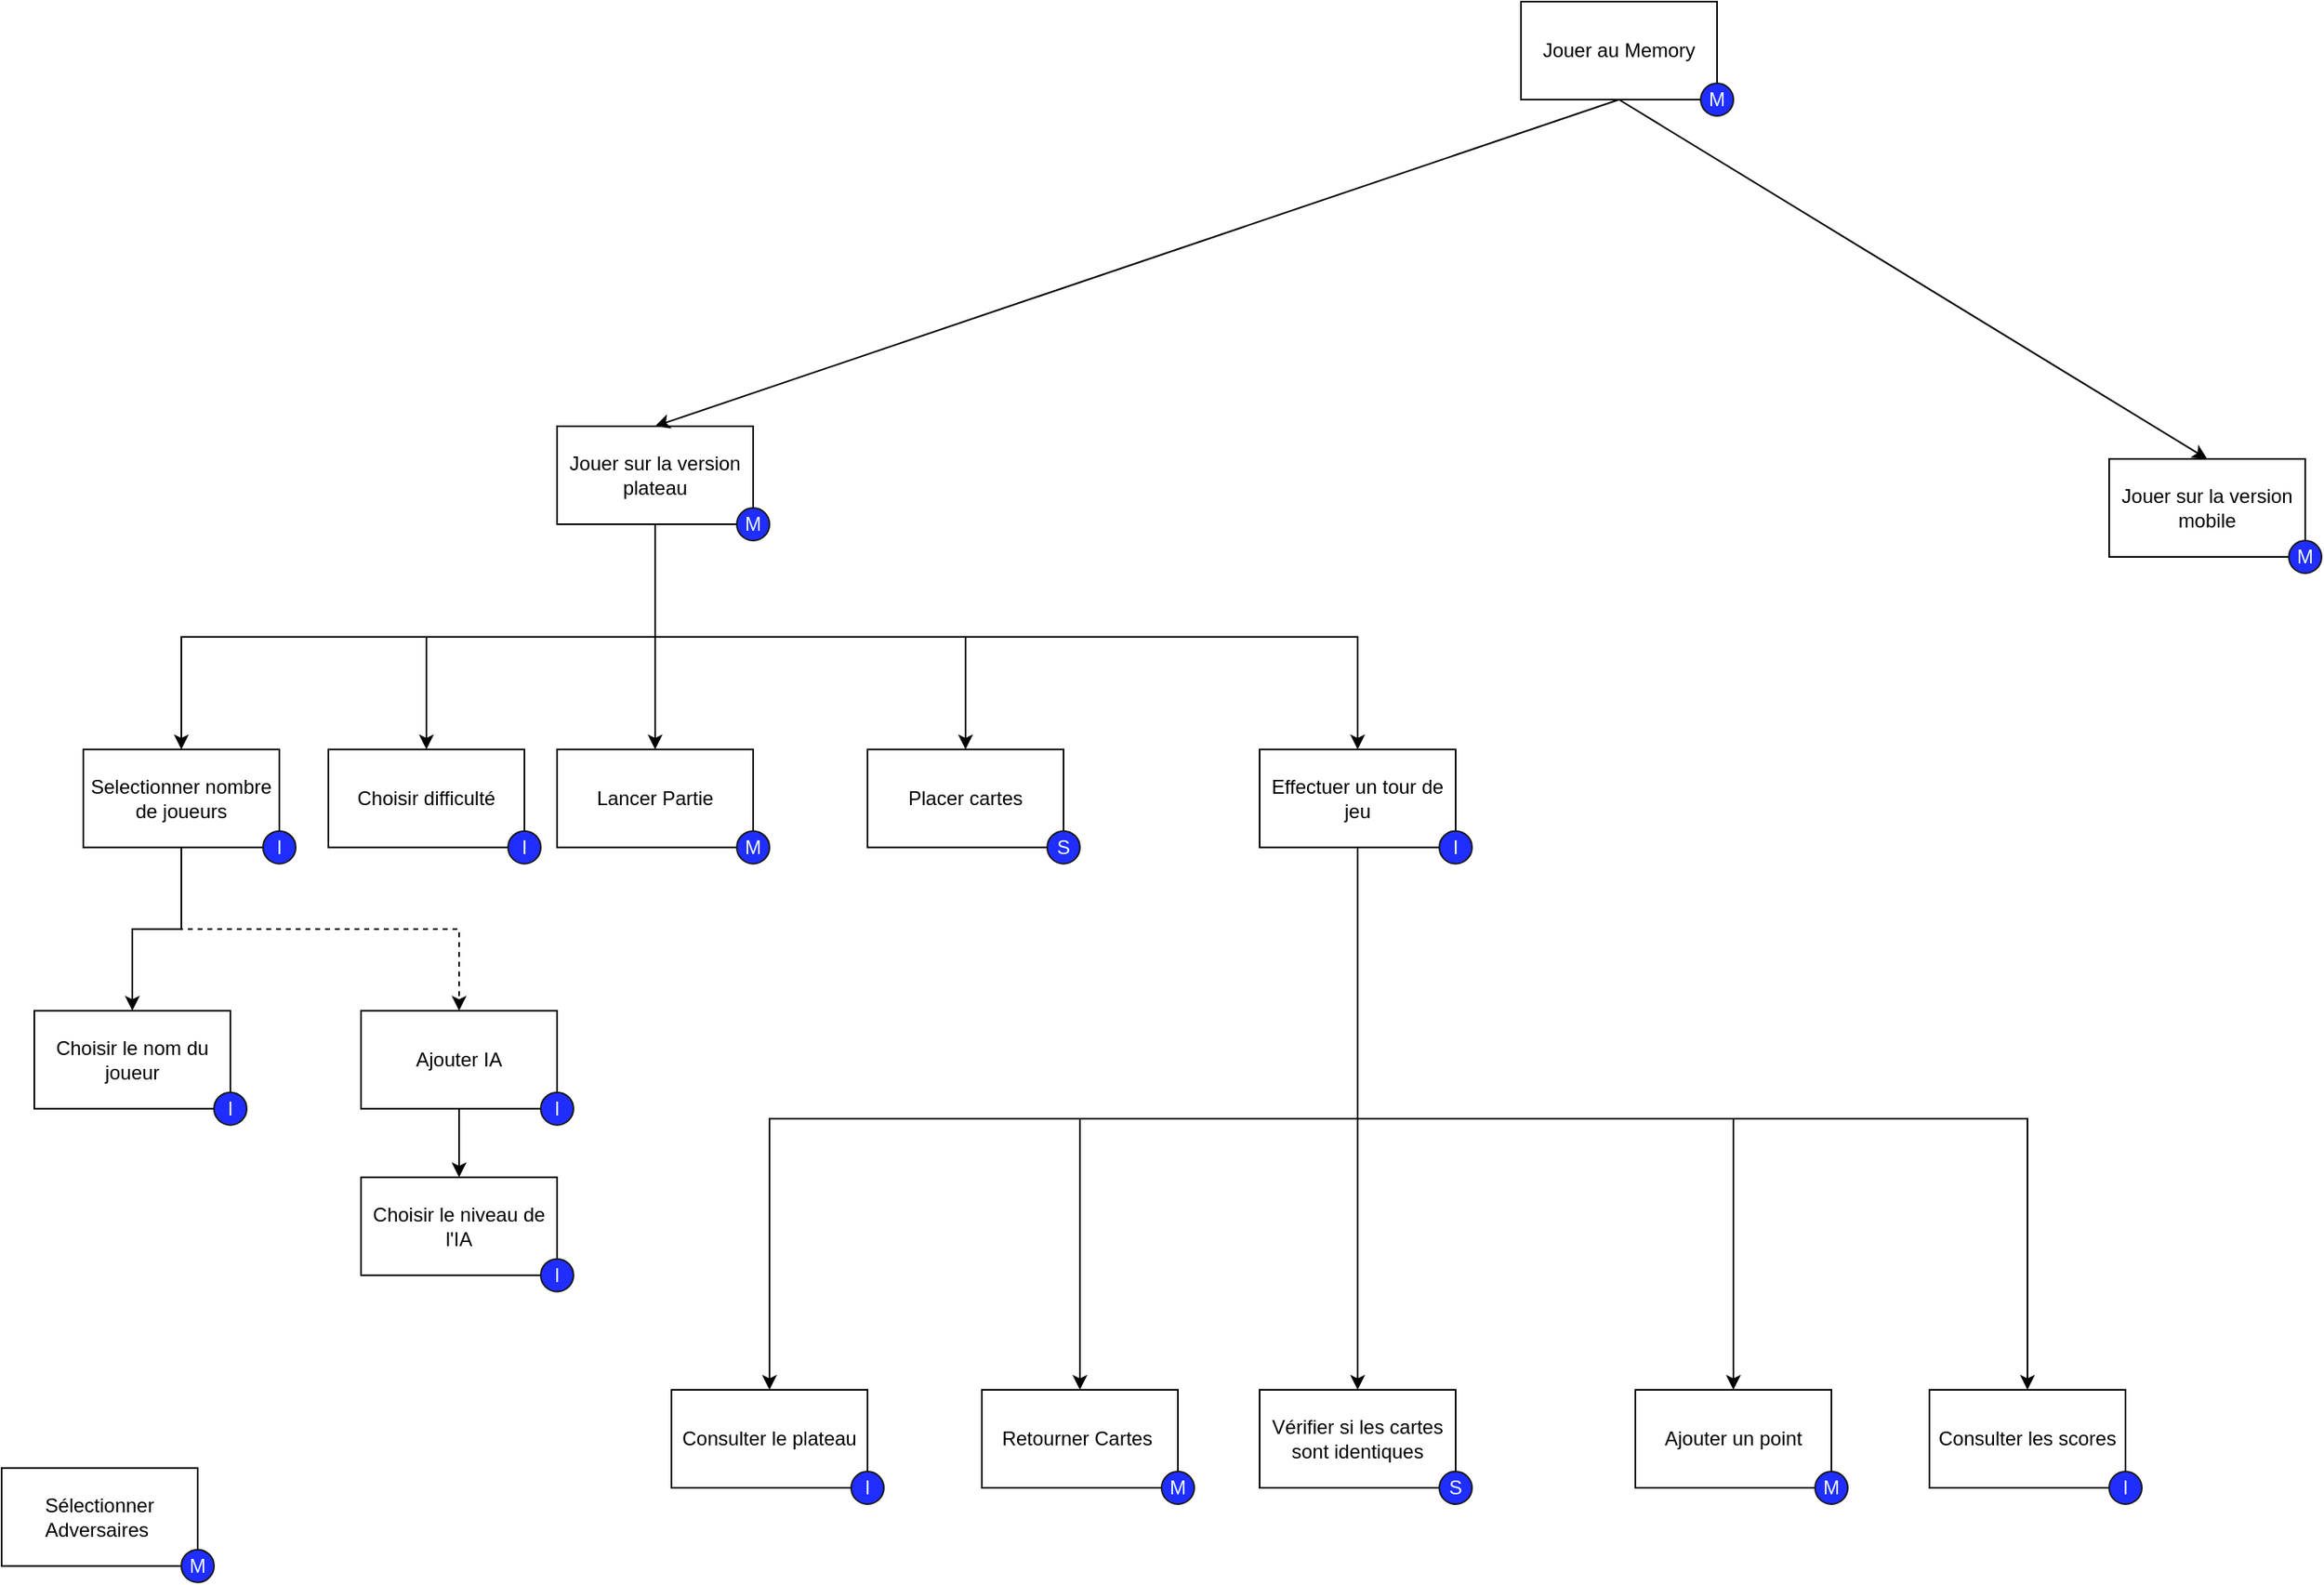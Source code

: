 <mxfile version="12.6.7" type="device"><diagram id="mMM9uRx89OrP2vr7z9nd" name="Taches globales"><mxGraphModel dx="2591" dy="2487" grid="1" gridSize="10" guides="1" tooltips="1" connect="1" arrows="1" fold="1" page="1" pageScale="1" pageWidth="1169" pageHeight="827" math="0" shadow="0"><root><mxCell id="0"/><mxCell id="1" parent="0"/><mxCell id="a_IokKeragzced5FiLWp-1" value="" style="group" parent="1" vertex="1" connectable="0"><mxGeometry x="760" y="-860" width="130" height="70" as="geometry"/></mxCell><mxCell id="a_IokKeragzced5FiLWp-2" value="Jouer au Memory" style="rounded=0;whiteSpace=wrap;html=1;" parent="a_IokKeragzced5FiLWp-1" vertex="1"><mxGeometry width="120" height="60" as="geometry"/></mxCell><mxCell id="a_IokKeragzced5FiLWp-3" value="M" style="ellipse;whiteSpace=wrap;html=1;aspect=fixed;shadow=0;strokeColor=#171717;fillColor=#1F2EFF;gradientColor=none;fontColor=#F2FDFF;" parent="a_IokKeragzced5FiLWp-1" vertex="1"><mxGeometry x="110" y="50" width="20" height="20" as="geometry"/></mxCell><mxCell id="UViaAIrXT6B3N2dlK8vL-2" value="" style="group" parent="1" connectable="0" vertex="1"><mxGeometry x="430" y="-10" width="130" height="70" as="geometry"/></mxCell><mxCell id="UViaAIrXT6B3N2dlK8vL-3" value="Retourner Cartes&amp;nbsp;&lt;br&gt;" style="rounded=0;whiteSpace=wrap;html=1;" parent="UViaAIrXT6B3N2dlK8vL-2" vertex="1"><mxGeometry width="120" height="60" as="geometry"/></mxCell><mxCell id="UViaAIrXT6B3N2dlK8vL-4" value="M" style="ellipse;whiteSpace=wrap;html=1;aspect=fixed;shadow=0;strokeColor=#171717;fillColor=#1F2EFF;gradientColor=none;fontColor=#F2FDFF;" parent="UViaAIrXT6B3N2dlK8vL-2" vertex="1"><mxGeometry x="110" y="50" width="20" height="20" as="geometry"/></mxCell><mxCell id="a_IokKeragzced5FiLWp-14" value="" style="group" parent="1" vertex="1" connectable="0"><mxGeometry x="360" y="-402.14" width="130" height="70" as="geometry"/></mxCell><mxCell id="a_IokKeragzced5FiLWp-15" value="Placer cartes" style="rounded=0;whiteSpace=wrap;html=1;" parent="a_IokKeragzced5FiLWp-14" vertex="1"><mxGeometry width="120" height="60" as="geometry"/></mxCell><mxCell id="a_IokKeragzced5FiLWp-16" value="S" style="ellipse;whiteSpace=wrap;html=1;aspect=fixed;shadow=0;strokeColor=#171717;fillColor=#1F2EFF;gradientColor=none;fontColor=#F2FDFF;" parent="a_IokKeragzced5FiLWp-14" vertex="1"><mxGeometry x="110" y="50" width="20" height="20" as="geometry"/></mxCell><mxCell id="a_IokKeragzced5FiLWp-20" value="" style="group" parent="1" vertex="1" connectable="0"><mxGeometry x="170" y="-600" width="130" height="70" as="geometry"/></mxCell><mxCell id="a_IokKeragzced5FiLWp-5" value="Jouer sur la version plateau&lt;br&gt;" style="rounded=0;whiteSpace=wrap;html=1;" parent="a_IokKeragzced5FiLWp-20" vertex="1"><mxGeometry width="120" height="60" as="geometry"/></mxCell><mxCell id="a_IokKeragzced5FiLWp-6" value="M" style="ellipse;whiteSpace=wrap;html=1;aspect=fixed;shadow=0;strokeColor=#171717;fillColor=#1F2EFF;gradientColor=none;fontColor=#F2FDFF;" parent="a_IokKeragzced5FiLWp-20" vertex="1"><mxGeometry x="110" y="50" width="20" height="20" as="geometry"/></mxCell><mxCell id="a_IokKeragzced5FiLWp-21" value="" style="group" parent="1" vertex="1" connectable="0"><mxGeometry x="-120" y="-402.14" width="130" height="70" as="geometry"/></mxCell><mxCell id="a_IokKeragzced5FiLWp-22" value="Selectionner nombre de joueurs" style="rounded=0;whiteSpace=wrap;html=1;" parent="a_IokKeragzced5FiLWp-21" vertex="1"><mxGeometry width="120" height="60" as="geometry"/></mxCell><mxCell id="a_IokKeragzced5FiLWp-23" value="I" style="ellipse;whiteSpace=wrap;html=1;aspect=fixed;shadow=0;strokeColor=#171717;fillColor=#1F2EFF;gradientColor=none;fontColor=#F2FDFF;" parent="a_IokKeragzced5FiLWp-21" vertex="1"><mxGeometry x="110" y="50" width="20" height="20" as="geometry"/></mxCell><mxCell id="a_IokKeragzced5FiLWp-24" value="" style="group" parent="1" vertex="1" connectable="0"><mxGeometry x="30" y="-402.14" width="130" height="70" as="geometry"/></mxCell><mxCell id="a_IokKeragzced5FiLWp-25" value="Choisir difficulté" style="rounded=0;whiteSpace=wrap;html=1;" parent="a_IokKeragzced5FiLWp-24" vertex="1"><mxGeometry width="120" height="60" as="geometry"/></mxCell><mxCell id="a_IokKeragzced5FiLWp-26" value="I" style="ellipse;whiteSpace=wrap;html=1;aspect=fixed;shadow=0;strokeColor=#171717;fillColor=#1F2EFF;gradientColor=none;fontColor=#F2FDFF;" parent="a_IokKeragzced5FiLWp-24" vertex="1"><mxGeometry x="110" y="50" width="20" height="20" as="geometry"/></mxCell><mxCell id="a_IokKeragzced5FiLWp-27" value="Aj" style="group" parent="1" vertex="1" connectable="0"><mxGeometry x="50" y="-242.14" width="130" height="70" as="geometry"/></mxCell><mxCell id="a_IokKeragzced5FiLWp-28" value="Ajouter IA" style="rounded=0;whiteSpace=wrap;html=1;" parent="a_IokKeragzced5FiLWp-27" vertex="1"><mxGeometry width="120" height="60" as="geometry"/></mxCell><mxCell id="a_IokKeragzced5FiLWp-29" value="I" style="ellipse;whiteSpace=wrap;html=1;aspect=fixed;shadow=0;strokeColor=#171717;fillColor=#1F2EFF;gradientColor=none;fontColor=#F2FDFF;" parent="a_IokKeragzced5FiLWp-27" vertex="1"><mxGeometry x="110" y="50" width="20" height="20" as="geometry"/></mxCell><mxCell id="a_IokKeragzced5FiLWp-30" value="Choisir" style="group" parent="1" vertex="1" connectable="0"><mxGeometry x="50" y="-140.14" width="130" height="70" as="geometry"/></mxCell><mxCell id="a_IokKeragzced5FiLWp-31" value="Choisir le niveau de l'IA" style="rounded=0;whiteSpace=wrap;html=1;" parent="a_IokKeragzced5FiLWp-30" vertex="1"><mxGeometry width="120" height="60" as="geometry"/></mxCell><mxCell id="a_IokKeragzced5FiLWp-32" value="I" style="ellipse;whiteSpace=wrap;html=1;aspect=fixed;shadow=0;strokeColor=#171717;fillColor=#1F2EFF;gradientColor=none;fontColor=#F2FDFF;" parent="a_IokKeragzced5FiLWp-30" vertex="1"><mxGeometry x="110" y="50" width="20" height="20" as="geometry"/></mxCell><mxCell id="a_IokKeragzced5FiLWp-33" value="" style="group" parent="1" vertex="1" connectable="0"><mxGeometry x="600" y="-402.14" width="130" height="70" as="geometry"/></mxCell><mxCell id="a_IokKeragzced5FiLWp-34" value="Effectuer un tour de jeu" style="rounded=0;whiteSpace=wrap;html=1;" parent="a_IokKeragzced5FiLWp-33" vertex="1"><mxGeometry width="120" height="60" as="geometry"/></mxCell><mxCell id="a_IokKeragzced5FiLWp-35" value="I" style="ellipse;whiteSpace=wrap;html=1;aspect=fixed;shadow=0;strokeColor=#171717;fillColor=#1F2EFF;gradientColor=none;fontColor=#F2FDFF;" parent="a_IokKeragzced5FiLWp-33" vertex="1"><mxGeometry x="110" y="50" width="20" height="20" as="geometry"/></mxCell><mxCell id="a_IokKeragzced5FiLWp-36" value="" style="group" parent="1" vertex="1" connectable="0"><mxGeometry x="600" y="-10" width="130" height="70" as="geometry"/></mxCell><mxCell id="a_IokKeragzced5FiLWp-37" value="Vérifier si les cartes sont identiques" style="rounded=0;whiteSpace=wrap;html=1;" parent="a_IokKeragzced5FiLWp-36" vertex="1"><mxGeometry width="120" height="60" as="geometry"/></mxCell><mxCell id="a_IokKeragzced5FiLWp-38" value="S" style="ellipse;whiteSpace=wrap;html=1;aspect=fixed;shadow=0;strokeColor=#171717;fillColor=#1F2EFF;gradientColor=none;fontColor=#F2FDFF;" parent="a_IokKeragzced5FiLWp-36" vertex="1"><mxGeometry x="110" y="50" width="20" height="20" as="geometry"/></mxCell><mxCell id="UViaAIrXT6B3N2dlK8vL-28" value="" style="group" parent="1" connectable="0" vertex="1"><mxGeometry x="830" y="-10" width="130" height="70" as="geometry"/></mxCell><mxCell id="UViaAIrXT6B3N2dlK8vL-29" value="Ajouter un&amp;nbsp;point" style="rounded=0;whiteSpace=wrap;html=1;" parent="UViaAIrXT6B3N2dlK8vL-28" vertex="1"><mxGeometry width="120" height="60" as="geometry"/></mxCell><mxCell id="UViaAIrXT6B3N2dlK8vL-30" value="M" style="ellipse;whiteSpace=wrap;html=1;aspect=fixed;shadow=0;strokeColor=#171717;fillColor=#1F2EFF;gradientColor=none;fontColor=#F2FDFF;" parent="UViaAIrXT6B3N2dlK8vL-28" vertex="1"><mxGeometry x="110" y="50" width="20" height="20" as="geometry"/></mxCell><mxCell id="a_IokKeragzced5FiLWp-39" value="" style="group" parent="1" vertex="1" connectable="0"><mxGeometry x="1010" y="-10" width="130" height="70" as="geometry"/></mxCell><mxCell id="a_IokKeragzced5FiLWp-40" value="Consulter les scores" style="rounded=0;whiteSpace=wrap;html=1;" parent="a_IokKeragzced5FiLWp-39" vertex="1"><mxGeometry width="120" height="60" as="geometry"/></mxCell><mxCell id="a_IokKeragzced5FiLWp-41" value="I" style="ellipse;whiteSpace=wrap;html=1;aspect=fixed;shadow=0;strokeColor=#171717;fillColor=#1F2EFF;gradientColor=none;fontColor=#F2FDFF;" parent="a_IokKeragzced5FiLWp-39" vertex="1"><mxGeometry x="110" y="50" width="20" height="20" as="geometry"/></mxCell><mxCell id="a_IokKeragzced5FiLWp-42" value="" style="group" parent="1" vertex="1" connectable="0"><mxGeometry x="1120" y="-580" width="130" height="70" as="geometry"/></mxCell><mxCell id="a_IokKeragzced5FiLWp-43" value="Jouer sur la version mobile" style="rounded=0;whiteSpace=wrap;html=1;" parent="a_IokKeragzced5FiLWp-42" vertex="1"><mxGeometry width="120" height="60" as="geometry"/></mxCell><mxCell id="a_IokKeragzced5FiLWp-44" value="M" style="ellipse;whiteSpace=wrap;html=1;aspect=fixed;shadow=0;strokeColor=#171717;fillColor=#1F2EFF;gradientColor=none;fontColor=#F2FDFF;" parent="a_IokKeragzced5FiLWp-42" vertex="1"><mxGeometry x="110" y="50" width="20" height="20" as="geometry"/></mxCell><mxCell id="UViaAIrXT6B3N2dlK8vL-35" value="" style="group" parent="1" connectable="0" vertex="1"><mxGeometry x="170" y="-402.14" width="130" height="70" as="geometry"/></mxCell><mxCell id="UViaAIrXT6B3N2dlK8vL-36" value="Lancer Partie" style="rounded=0;whiteSpace=wrap;html=1;" parent="UViaAIrXT6B3N2dlK8vL-35" vertex="1"><mxGeometry width="120" height="60" as="geometry"/></mxCell><mxCell id="UViaAIrXT6B3N2dlK8vL-37" value="M" style="ellipse;whiteSpace=wrap;html=1;aspect=fixed;shadow=0;strokeColor=#171717;fillColor=#1F2EFF;gradientColor=none;fontColor=#F2FDFF;" parent="UViaAIrXT6B3N2dlK8vL-35" vertex="1"><mxGeometry x="110" y="50" width="20" height="20" as="geometry"/></mxCell><mxCell id="UViaAIrXT6B3N2dlK8vL-38" value="" style="group" parent="1" connectable="0" vertex="1"><mxGeometry x="-170" y="37.86" width="130" height="70" as="geometry"/></mxCell><mxCell id="UViaAIrXT6B3N2dlK8vL-39" value="Sélectionner Adversaires&amp;nbsp;" style="rounded=0;whiteSpace=wrap;html=1;" parent="UViaAIrXT6B3N2dlK8vL-38" vertex="1"><mxGeometry width="120" height="60" as="geometry"/></mxCell><mxCell id="UViaAIrXT6B3N2dlK8vL-40" value="M" style="ellipse;whiteSpace=wrap;html=1;aspect=fixed;shadow=0;strokeColor=#171717;fillColor=#1F2EFF;gradientColor=none;fontColor=#F2FDFF;" parent="UViaAIrXT6B3N2dlK8vL-38" vertex="1"><mxGeometry x="110" y="50" width="20" height="20" as="geometry"/></mxCell><mxCell id="a_IokKeragzced5FiLWp-46" value="" style="group" parent="1" vertex="1" connectable="0"><mxGeometry x="-150" y="-242.14" width="130" height="70" as="geometry"/></mxCell><mxCell id="a_IokKeragzced5FiLWp-47" value="Choisir le nom du joueur" style="rounded=0;whiteSpace=wrap;html=1;" parent="a_IokKeragzced5FiLWp-46" vertex="1"><mxGeometry width="120" height="60" as="geometry"/></mxCell><mxCell id="a_IokKeragzced5FiLWp-48" value="I" style="ellipse;whiteSpace=wrap;html=1;aspect=fixed;shadow=0;strokeColor=#171717;fillColor=#1F2EFF;gradientColor=none;fontColor=#F2FDFF;" parent="a_IokKeragzced5FiLWp-46" vertex="1"><mxGeometry x="110" y="50" width="20" height="20" as="geometry"/></mxCell><mxCell id="a_IokKeragzced5FiLWp-49" style="rounded=0;orthogonalLoop=1;jettySize=auto;html=1;exitX=0.5;exitY=1;exitDx=0;exitDy=0;entryX=0.5;entryY=0;entryDx=0;entryDy=0;" parent="1" source="a_IokKeragzced5FiLWp-2" target="a_IokKeragzced5FiLWp-5" edge="1"><mxGeometry relative="1" as="geometry"/></mxCell><mxCell id="a_IokKeragzced5FiLWp-50" style="rounded=0;orthogonalLoop=1;jettySize=auto;html=1;exitX=0.5;exitY=1;exitDx=0;exitDy=0;entryX=0.5;entryY=0;entryDx=0;entryDy=0;" parent="1" source="a_IokKeragzced5FiLWp-2" target="a_IokKeragzced5FiLWp-43" edge="1"><mxGeometry relative="1" as="geometry"/></mxCell><mxCell id="a_IokKeragzced5FiLWp-51" style="edgeStyle=orthogonalEdgeStyle;rounded=0;orthogonalLoop=1;jettySize=auto;html=1;exitX=0.5;exitY=1;exitDx=0;exitDy=0;entryX=0.5;entryY=0;entryDx=0;entryDy=0;" parent="1" source="a_IokKeragzced5FiLWp-5" target="a_IokKeragzced5FiLWp-22" edge="1"><mxGeometry relative="1" as="geometry"><mxPoint x="40" y="-482.14" as="targetPoint"/></mxGeometry></mxCell><mxCell id="a_IokKeragzced5FiLWp-52" style="edgeStyle=orthogonalEdgeStyle;rounded=0;orthogonalLoop=1;jettySize=auto;html=1;exitX=0.5;exitY=1;exitDx=0;exitDy=0;entryX=0.5;entryY=0;entryDx=0;entryDy=0;" parent="1" source="a_IokKeragzced5FiLWp-22" target="a_IokKeragzced5FiLWp-47" edge="1"><mxGeometry relative="1" as="geometry"/></mxCell><mxCell id="a_IokKeragzced5FiLWp-53" style="edgeStyle=orthogonalEdgeStyle;rounded=0;orthogonalLoop=1;jettySize=auto;html=1;exitX=0.5;exitY=1;exitDx=0;exitDy=0;entryX=0.5;entryY=0;entryDx=0;entryDy=0;dashed=1;" parent="1" source="a_IokKeragzced5FiLWp-22" target="a_IokKeragzced5FiLWp-28" edge="1"><mxGeometry relative="1" as="geometry"/></mxCell><mxCell id="a_IokKeragzced5FiLWp-56" style="edgeStyle=orthogonalEdgeStyle;rounded=0;orthogonalLoop=1;jettySize=auto;html=1;exitX=0.5;exitY=1;exitDx=0;exitDy=0;entryX=0.5;entryY=0;entryDx=0;entryDy=0;" parent="1" source="a_IokKeragzced5FiLWp-5" target="a_IokKeragzced5FiLWp-15" edge="1"><mxGeometry relative="1" as="geometry"/></mxCell><mxCell id="a_IokKeragzced5FiLWp-57" style="edgeStyle=orthogonalEdgeStyle;rounded=0;orthogonalLoop=1;jettySize=auto;html=1;exitX=0.5;exitY=1;exitDx=0;exitDy=0;entryX=0.5;entryY=0;entryDx=0;entryDy=0;" parent="1" source="a_IokKeragzced5FiLWp-5" target="UViaAIrXT6B3N2dlK8vL-36" edge="1"><mxGeometry relative="1" as="geometry"><mxPoint x="310" y="-502.14" as="targetPoint"/></mxGeometry></mxCell><mxCell id="a_IokKeragzced5FiLWp-59" style="edgeStyle=orthogonalEdgeStyle;rounded=0;orthogonalLoop=1;jettySize=auto;html=1;exitX=0.5;exitY=1;exitDx=0;exitDy=0;entryX=0.5;entryY=0;entryDx=0;entryDy=0;" parent="1" source="a_IokKeragzced5FiLWp-28" target="a_IokKeragzced5FiLWp-31" edge="1"><mxGeometry relative="1" as="geometry"/></mxCell><mxCell id="a_IokKeragzced5FiLWp-60" style="edgeStyle=orthogonalEdgeStyle;rounded=0;orthogonalLoop=1;jettySize=auto;html=1;exitX=0.5;exitY=1;exitDx=0;exitDy=0;entryX=0.5;entryY=0;entryDx=0;entryDy=0;" parent="1" source="a_IokKeragzced5FiLWp-5" target="a_IokKeragzced5FiLWp-34" edge="1"><mxGeometry relative="1" as="geometry"/></mxCell><mxCell id="a_IokKeragzced5FiLWp-61" style="edgeStyle=orthogonalEdgeStyle;rounded=0;orthogonalLoop=1;jettySize=auto;html=1;exitX=0.5;exitY=1;exitDx=0;exitDy=0;entryX=0.5;entryY=0;entryDx=0;entryDy=0;" parent="1" source="a_IokKeragzced5FiLWp-5" target="a_IokKeragzced5FiLWp-25" edge="1"><mxGeometry relative="1" as="geometry"/></mxCell><mxCell id="a_IokKeragzced5FiLWp-68" style="edgeStyle=orthogonalEdgeStyle;rounded=0;orthogonalLoop=1;jettySize=auto;html=1;exitX=0.5;exitY=1;exitDx=0;exitDy=0;entryX=0.5;entryY=0;entryDx=0;entryDy=0;" parent="1" source="a_IokKeragzced5FiLWp-34" target="a_IokKeragzced5FiLWp-40" edge="1"><mxGeometry relative="1" as="geometry"/></mxCell><mxCell id="a_IokKeragzced5FiLWp-69" value="" style="group" parent="1" vertex="1" connectable="0"><mxGeometry x="240" y="-10" width="130" height="70" as="geometry"/></mxCell><mxCell id="a_IokKeragzced5FiLWp-70" value="Consulter le plateau" style="rounded=0;whiteSpace=wrap;html=1;" parent="a_IokKeragzced5FiLWp-69" vertex="1"><mxGeometry width="120" height="60" as="geometry"/></mxCell><mxCell id="a_IokKeragzced5FiLWp-71" value="I" style="ellipse;whiteSpace=wrap;html=1;aspect=fixed;shadow=0;strokeColor=#171717;fillColor=#1F2EFF;gradientColor=none;fontColor=#F2FDFF;" parent="a_IokKeragzced5FiLWp-69" vertex="1"><mxGeometry x="110" y="50" width="20" height="20" as="geometry"/></mxCell><mxCell id="a_IokKeragzced5FiLWp-72" style="edgeStyle=orthogonalEdgeStyle;rounded=0;orthogonalLoop=1;jettySize=auto;html=1;exitX=0.5;exitY=1;exitDx=0;exitDy=0;entryX=0.5;entryY=0;entryDx=0;entryDy=0;" parent="1" source="a_IokKeragzced5FiLWp-34" target="a_IokKeragzced5FiLWp-70" edge="1"><mxGeometry relative="1" as="geometry"/></mxCell><mxCell id="pfcC6CUE0XiIDHo0n1hu-1" style="edgeStyle=orthogonalEdgeStyle;rounded=0;orthogonalLoop=1;jettySize=auto;html=1;exitX=0.5;exitY=1;exitDx=0;exitDy=0;entryX=0.5;entryY=0;entryDx=0;entryDy=0;" parent="1" source="a_IokKeragzced5FiLWp-34" target="UViaAIrXT6B3N2dlK8vL-3" edge="1"><mxGeometry relative="1" as="geometry"/></mxCell><mxCell id="pfcC6CUE0XiIDHo0n1hu-2" style="edgeStyle=orthogonalEdgeStyle;rounded=0;orthogonalLoop=1;jettySize=auto;html=1;exitX=0.5;exitY=1;exitDx=0;exitDy=0;" parent="1" source="a_IokKeragzced5FiLWp-34" target="UViaAIrXT6B3N2dlK8vL-29" edge="1"><mxGeometry relative="1" as="geometry"/></mxCell><mxCell id="pfcC6CUE0XiIDHo0n1hu-3" style="edgeStyle=orthogonalEdgeStyle;rounded=0;orthogonalLoop=1;jettySize=auto;html=1;exitX=0.5;exitY=1;exitDx=0;exitDy=0;entryX=0.5;entryY=0;entryDx=0;entryDy=0;" parent="1" source="a_IokKeragzced5FiLWp-34" target="a_IokKeragzced5FiLWp-37" edge="1"><mxGeometry relative="1" as="geometry"/></mxCell></root></mxGraphModel></diagram></mxfile>